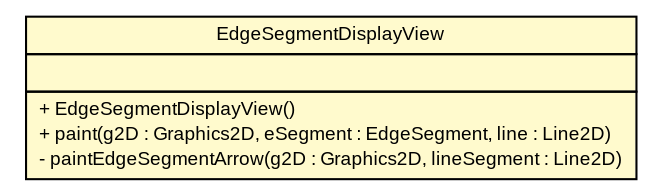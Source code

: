 #!/usr/local/bin/dot
#
# Class diagram 
# Generated by UMLGraph version R5_6 (http://www.umlgraph.org/)
#

digraph G {
	edge [fontname="arial",fontsize=10,labelfontname="arial",labelfontsize=10];
	node [fontname="arial",fontsize=10,shape=plaintext];
	nodesep=0.25;
	ranksep=0.5;
	// pfc.views.display.algorithms.visibilityrepresentation.EdgeSegmentDisplayView
	c7459 [label=<<table title="pfc.views.display.algorithms.visibilityrepresentation.EdgeSegmentDisplayView" border="0" cellborder="1" cellspacing="0" cellpadding="2" port="p" bgcolor="lemonChiffon" href="./EdgeSegmentDisplayView.html">
		<tr><td><table border="0" cellspacing="0" cellpadding="1">
<tr><td align="center" balign="center"> EdgeSegmentDisplayView </td></tr>
		</table></td></tr>
		<tr><td><table border="0" cellspacing="0" cellpadding="1">
<tr><td align="left" balign="left">  </td></tr>
		</table></td></tr>
		<tr><td><table border="0" cellspacing="0" cellpadding="1">
<tr><td align="left" balign="left"> + EdgeSegmentDisplayView() </td></tr>
<tr><td align="left" balign="left"> + paint(g2D : Graphics2D, eSegment : EdgeSegment, line : Line2D) </td></tr>
<tr><td align="left" balign="left"> - paintEdgeSegmentArrow(g2D : Graphics2D, lineSegment : Line2D) </td></tr>
		</table></td></tr>
		</table>>, URL="./EdgeSegmentDisplayView.html", fontname="arial", fontcolor="black", fontsize=9.0];
}

